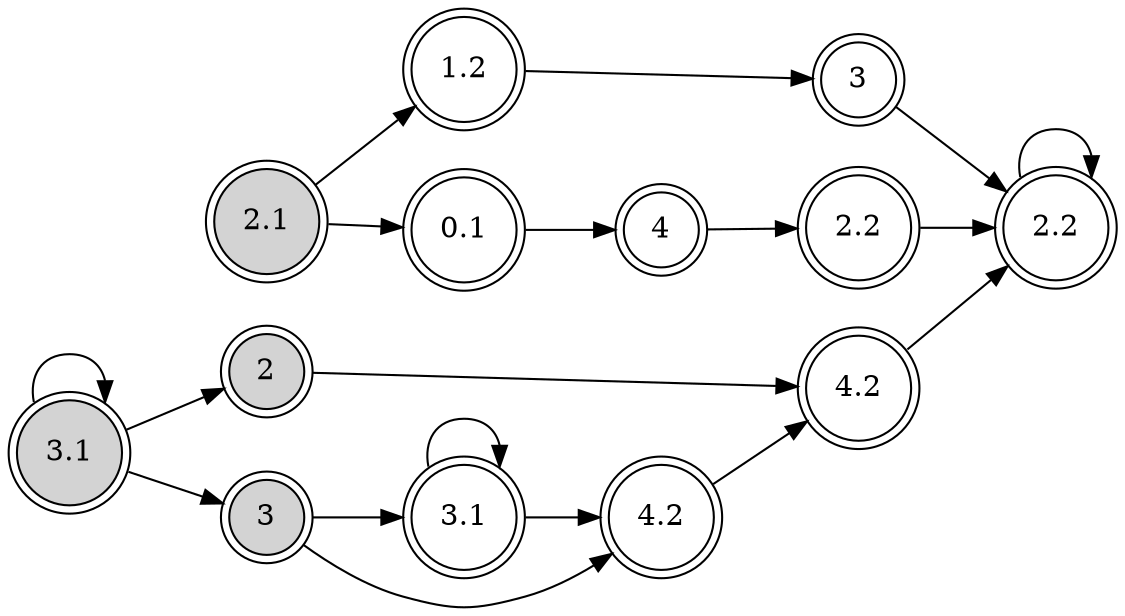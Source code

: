 digraph SBA{
	rankdir=LR
	0 [shape=doublecircle,style=filled,label="2"]
	1 [shape=doublecircle,style=filled,label="3"]
	2 [shape=doublecircle,style=filled,label="3.1"]
	3 [shape=doublecircle,style=filled,label="2.1"]
	4 [shape=doublecircle,label="1.2"]
	5 [shape=doublecircle,label="0.1"]
	9 [shape=doublecircle,label="3.1"]
	10 [shape=doublecircle,label="4.2"]
	11 [shape=doublecircle,label="4.2"]
	12 [shape=doublecircle,label="4"]
	13 [shape=doublecircle,label="3"]
	14 [shape=doublecircle,label="2.2"]
	15 [shape=doublecircle,label="2.2"]

	0->11
	1->9
	1->10
	2->0
	2->1
	2->2
	3->4
	3->5
	4->13
	5->12
	9->9
	9->10
	10->11
	11->14
	12->15
	13->14
	14->14
	15->14
}
